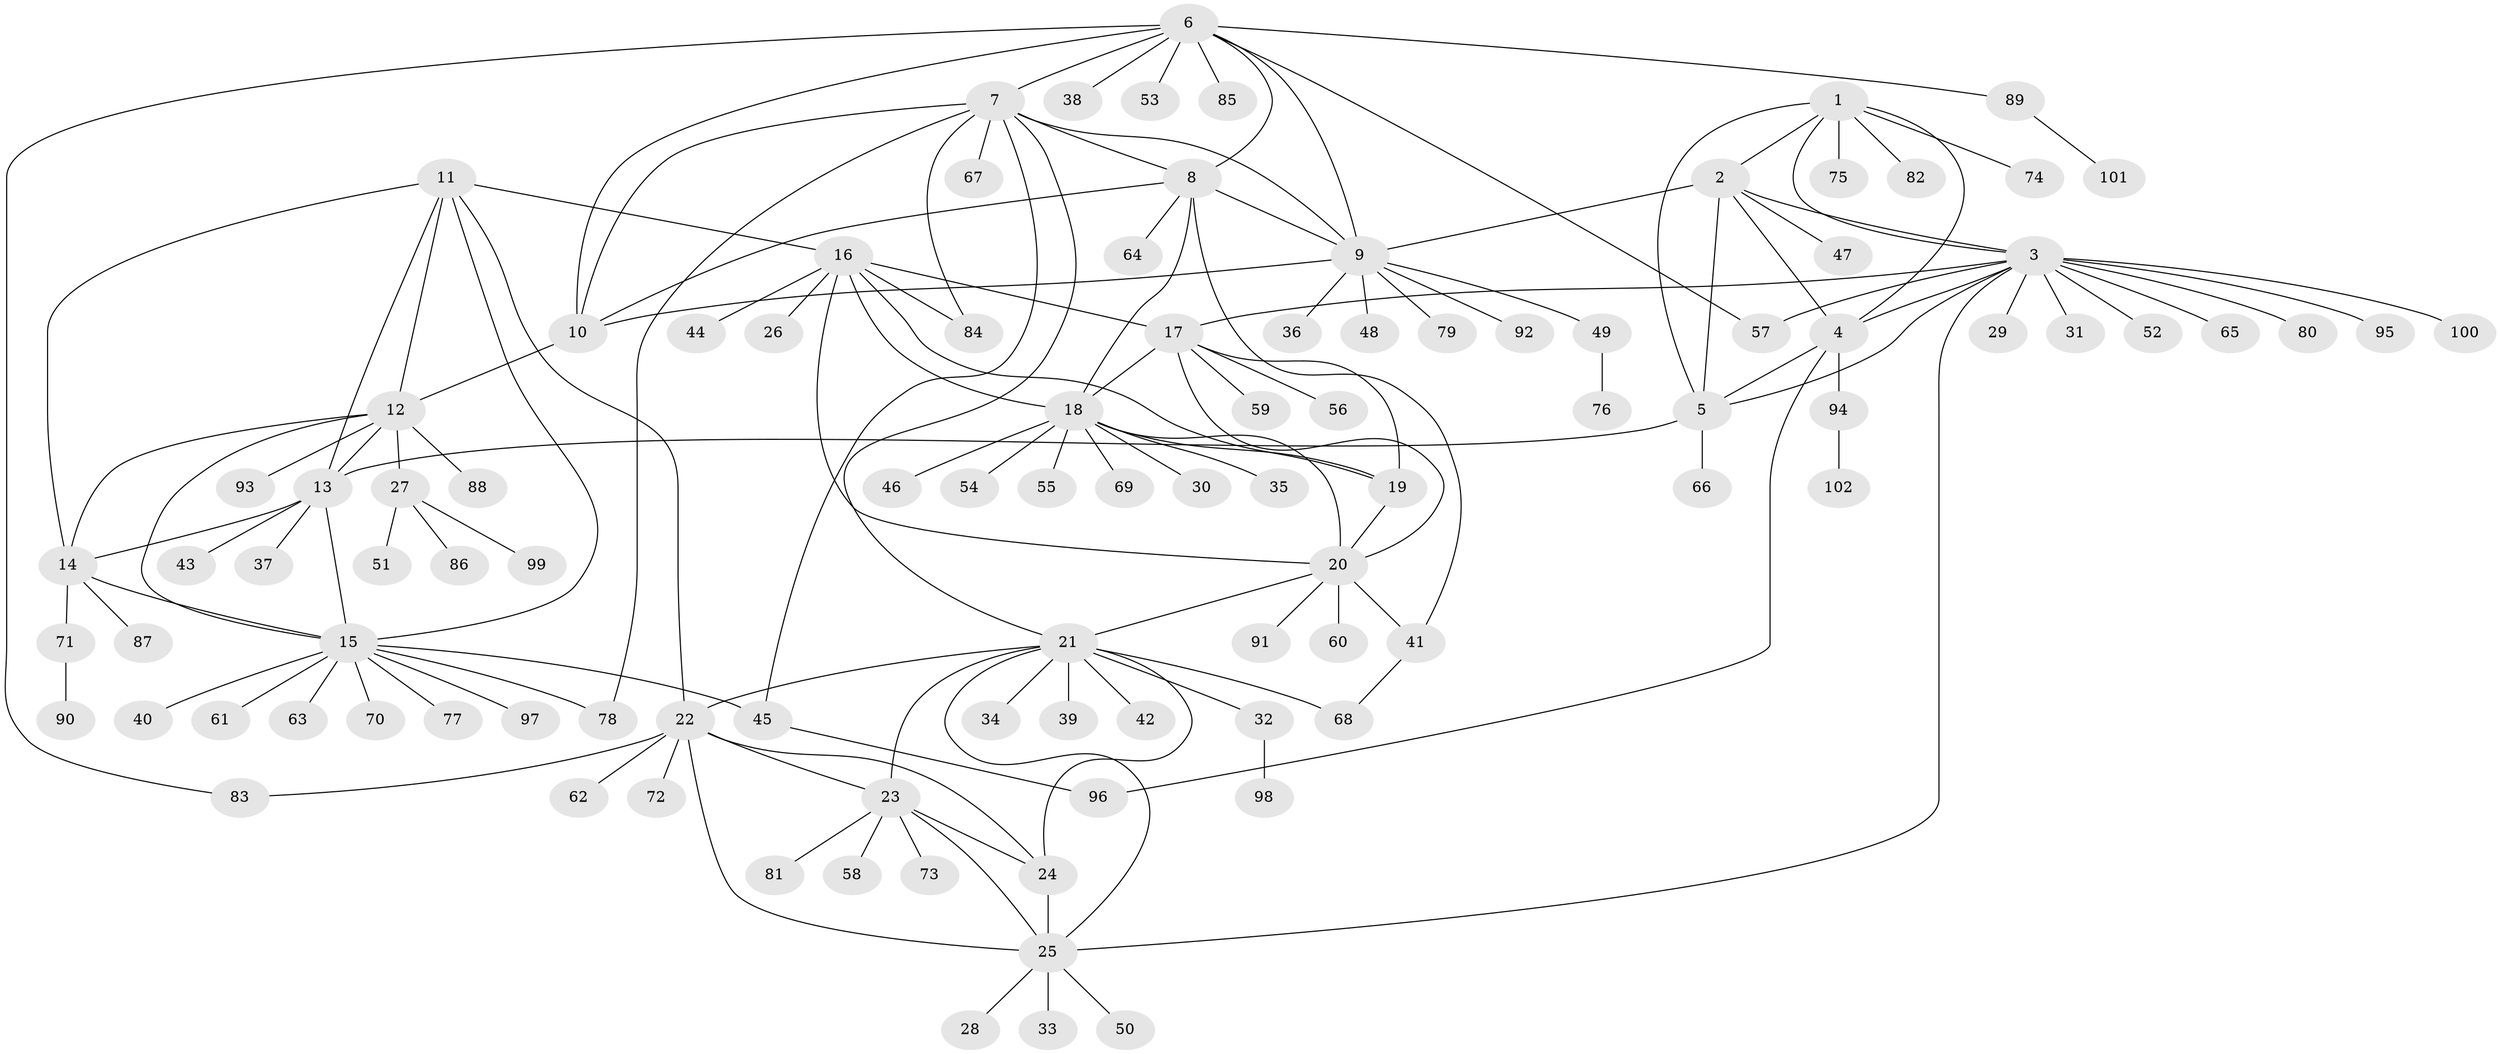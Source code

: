 // coarse degree distribution, {7: 0.011764705882352941, 14: 0.011764705882352941, 4: 0.011764705882352941, 9: 0.047058823529411764, 15: 0.011764705882352941, 5: 0.011764705882352941, 10: 0.03529411764705882, 8: 0.011764705882352941, 12: 0.011764705882352941, 6: 0.03529411764705882, 3: 0.023529411764705882, 1: 0.6941176470588235, 2: 0.08235294117647059}
// Generated by graph-tools (version 1.1) at 2025/42/03/06/25 10:42:12]
// undirected, 102 vertices, 145 edges
graph export_dot {
graph [start="1"]
  node [color=gray90,style=filled];
  1;
  2;
  3;
  4;
  5;
  6;
  7;
  8;
  9;
  10;
  11;
  12;
  13;
  14;
  15;
  16;
  17;
  18;
  19;
  20;
  21;
  22;
  23;
  24;
  25;
  26;
  27;
  28;
  29;
  30;
  31;
  32;
  33;
  34;
  35;
  36;
  37;
  38;
  39;
  40;
  41;
  42;
  43;
  44;
  45;
  46;
  47;
  48;
  49;
  50;
  51;
  52;
  53;
  54;
  55;
  56;
  57;
  58;
  59;
  60;
  61;
  62;
  63;
  64;
  65;
  66;
  67;
  68;
  69;
  70;
  71;
  72;
  73;
  74;
  75;
  76;
  77;
  78;
  79;
  80;
  81;
  82;
  83;
  84;
  85;
  86;
  87;
  88;
  89;
  90;
  91;
  92;
  93;
  94;
  95;
  96;
  97;
  98;
  99;
  100;
  101;
  102;
  1 -- 2;
  1 -- 3;
  1 -- 4;
  1 -- 5;
  1 -- 74;
  1 -- 75;
  1 -- 82;
  2 -- 3;
  2 -- 4;
  2 -- 5;
  2 -- 9;
  2 -- 47;
  3 -- 4;
  3 -- 5;
  3 -- 17;
  3 -- 25;
  3 -- 29;
  3 -- 31;
  3 -- 52;
  3 -- 57;
  3 -- 65;
  3 -- 80;
  3 -- 95;
  3 -- 100;
  4 -- 5;
  4 -- 94;
  4 -- 96;
  5 -- 13;
  5 -- 66;
  6 -- 7;
  6 -- 8;
  6 -- 9;
  6 -- 10;
  6 -- 38;
  6 -- 53;
  6 -- 57;
  6 -- 83;
  6 -- 85;
  6 -- 89;
  7 -- 8;
  7 -- 9;
  7 -- 10;
  7 -- 21;
  7 -- 45;
  7 -- 67;
  7 -- 78;
  7 -- 84;
  8 -- 9;
  8 -- 10;
  8 -- 18;
  8 -- 41;
  8 -- 64;
  9 -- 10;
  9 -- 36;
  9 -- 48;
  9 -- 49;
  9 -- 79;
  9 -- 92;
  10 -- 12;
  11 -- 12;
  11 -- 13;
  11 -- 14;
  11 -- 15;
  11 -- 16;
  11 -- 22;
  12 -- 13;
  12 -- 14;
  12 -- 15;
  12 -- 27;
  12 -- 88;
  12 -- 93;
  13 -- 14;
  13 -- 15;
  13 -- 37;
  13 -- 43;
  14 -- 15;
  14 -- 71;
  14 -- 87;
  15 -- 40;
  15 -- 45;
  15 -- 61;
  15 -- 63;
  15 -- 70;
  15 -- 77;
  15 -- 78;
  15 -- 97;
  16 -- 17;
  16 -- 18;
  16 -- 19;
  16 -- 20;
  16 -- 26;
  16 -- 44;
  16 -- 84;
  17 -- 18;
  17 -- 19;
  17 -- 20;
  17 -- 56;
  17 -- 59;
  18 -- 19;
  18 -- 20;
  18 -- 30;
  18 -- 35;
  18 -- 46;
  18 -- 54;
  18 -- 55;
  18 -- 69;
  19 -- 20;
  20 -- 21;
  20 -- 41;
  20 -- 60;
  20 -- 91;
  21 -- 22;
  21 -- 23;
  21 -- 24;
  21 -- 25;
  21 -- 32;
  21 -- 34;
  21 -- 39;
  21 -- 42;
  21 -- 68;
  22 -- 23;
  22 -- 24;
  22 -- 25;
  22 -- 62;
  22 -- 72;
  22 -- 83;
  23 -- 24;
  23 -- 25;
  23 -- 58;
  23 -- 73;
  23 -- 81;
  24 -- 25;
  25 -- 28;
  25 -- 33;
  25 -- 50;
  27 -- 51;
  27 -- 86;
  27 -- 99;
  32 -- 98;
  41 -- 68;
  45 -- 96;
  49 -- 76;
  71 -- 90;
  89 -- 101;
  94 -- 102;
}
